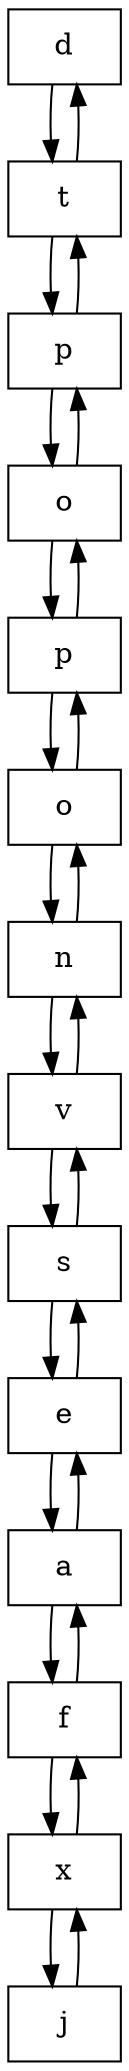 digraph G{
node0[shape = record,label = "d"];
node1[shape = record,label = "t"];
node2[shape = record,label = "p"];
node3[shape = record,label = "o"];
node4[shape = record,label = "p"];
node5[shape = record,label = "o"];
node6[shape = record,label = "n"];
node7[shape = record,label = "v"];
node8[shape = record,label = "s"];
node9[shape = record,label = "e"];
node10[shape = record,label = "a"];
node11[shape = record,label = "f"];
node12[shape = record,label = "x"];
node13[shape = record,label = "j"];
node0->node1->node2->node3->node4->node5->node6->node7->node8->node9->node10->node11->node12->node13;node13->node12->node11->node10->node9->node8->node7->node6->node5->node4->node3->node2->node1->node0;}